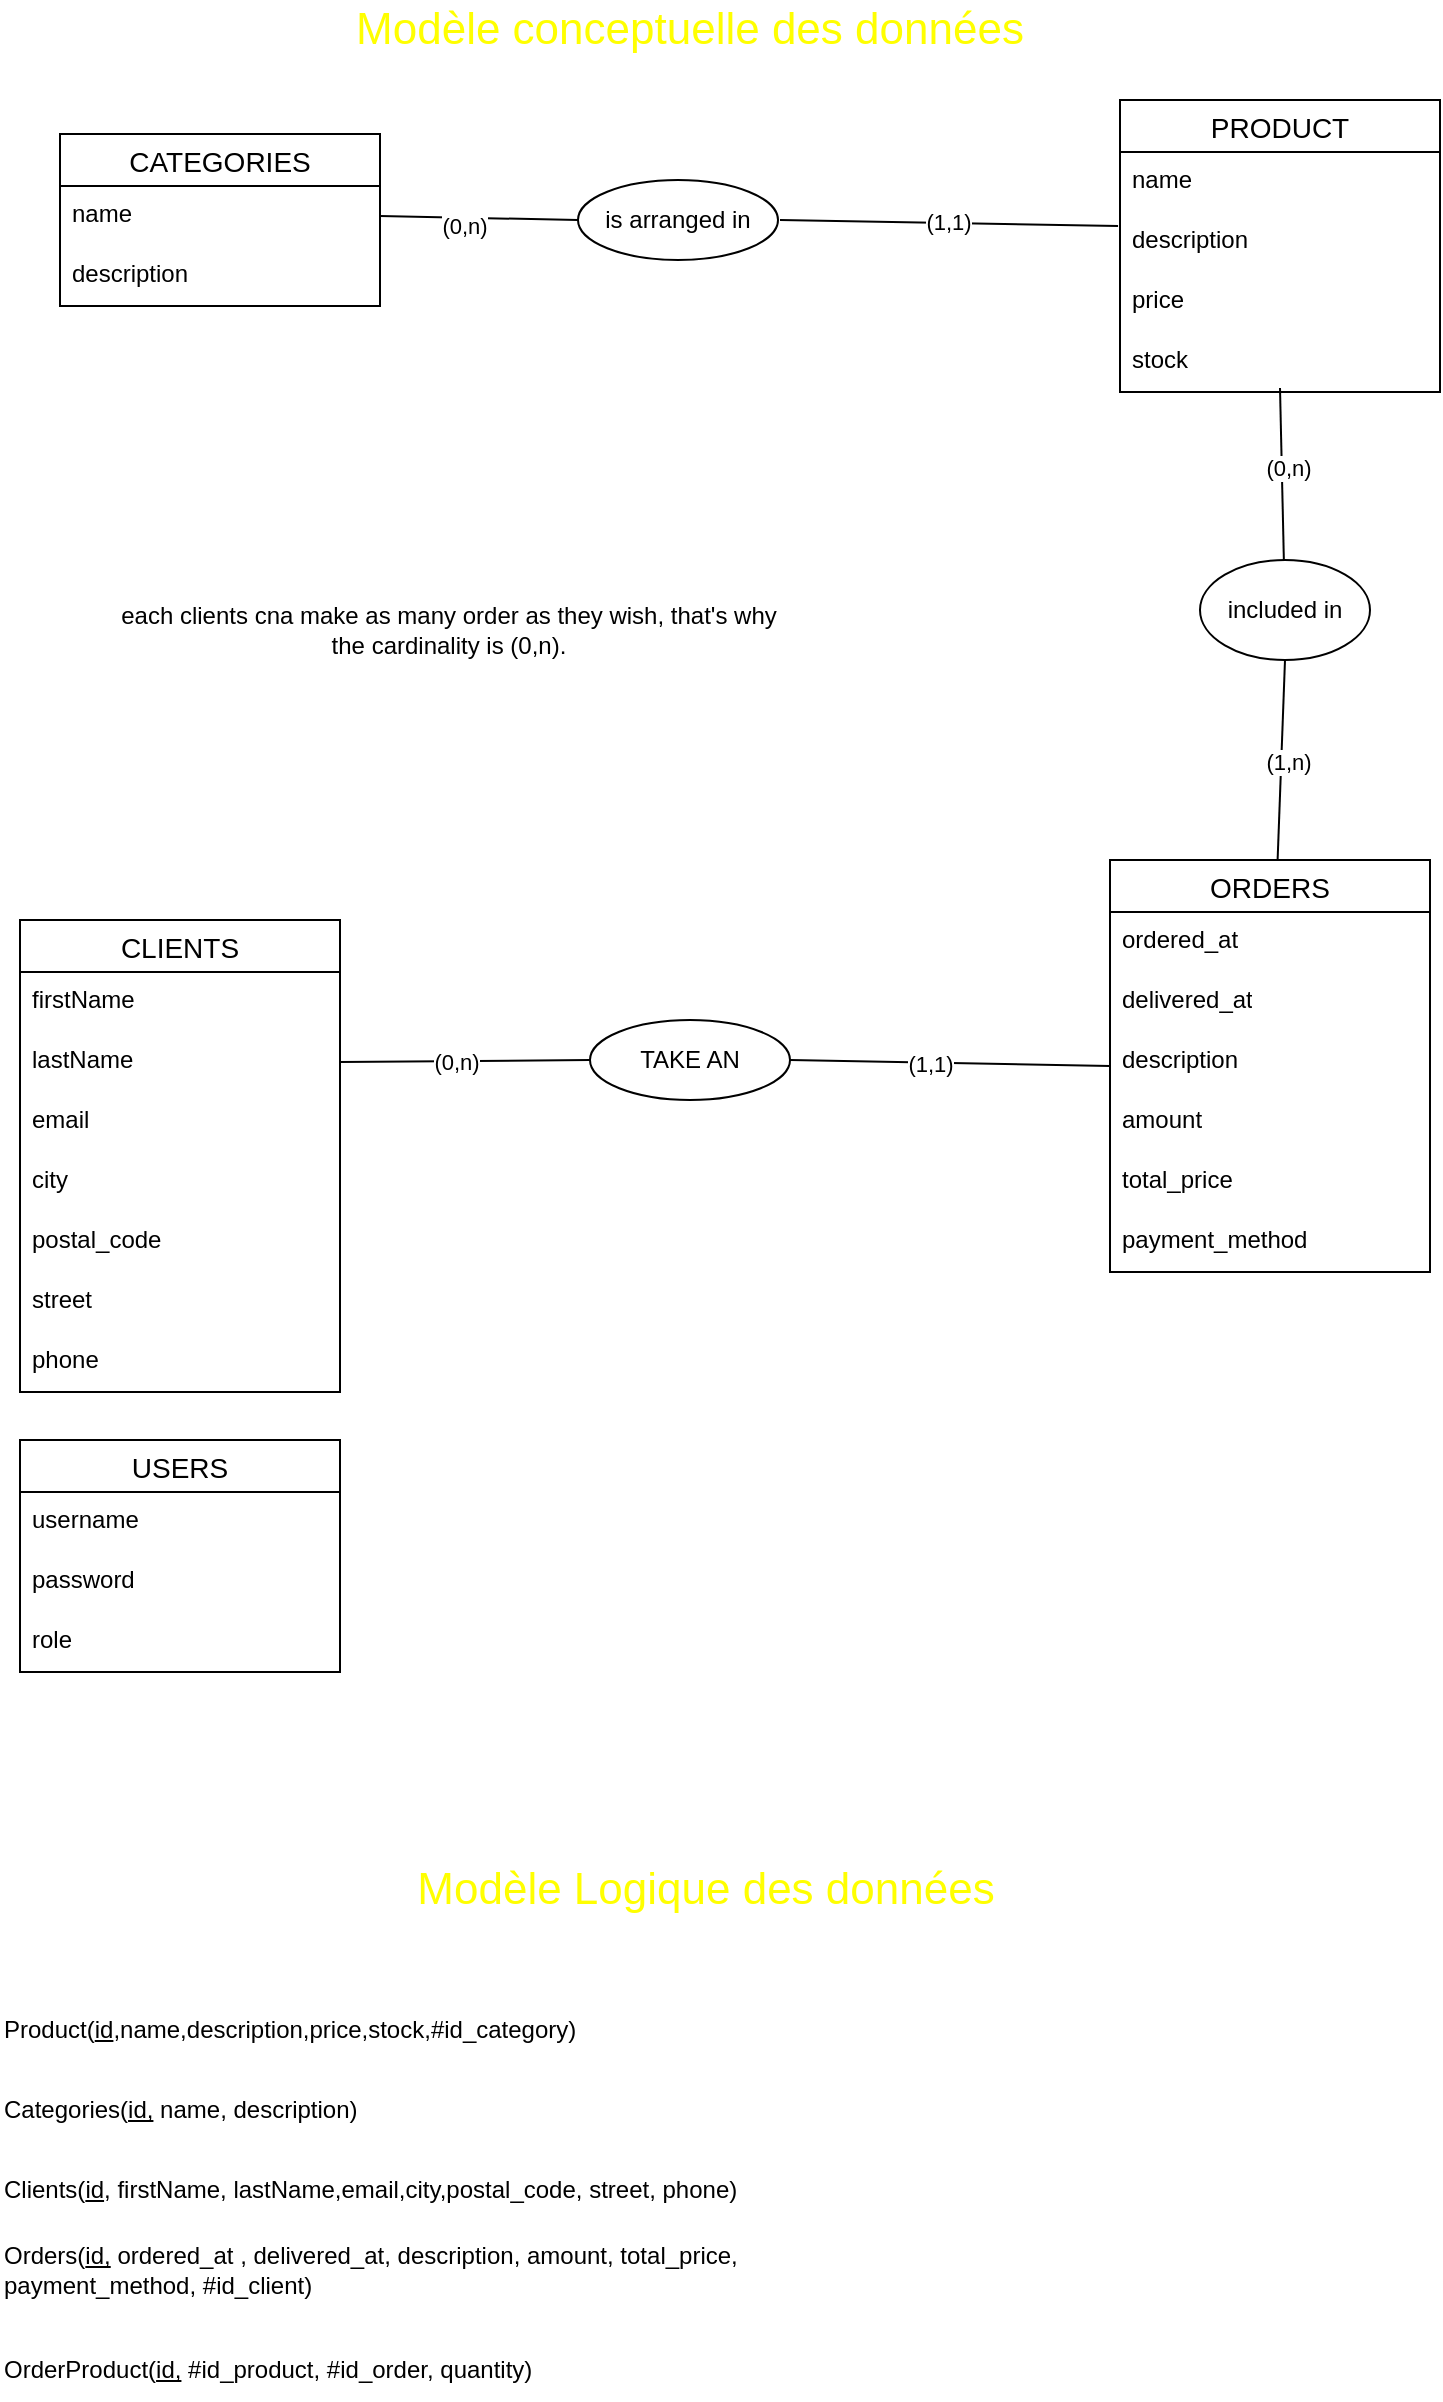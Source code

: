 <mxfile version="21.6.8" type="device">
  <diagram name="Page-1" id="2B-Jpe3UjT_46kJzQNix">
    <mxGraphModel dx="1434" dy="825" grid="1" gridSize="10" guides="1" tooltips="1" connect="1" arrows="1" fold="1" page="1" pageScale="1" pageWidth="850" pageHeight="1100" math="0" shadow="0">
      <root>
        <mxCell id="0" />
        <mxCell id="1" parent="0" />
        <mxCell id="XDgG_iKUbjnNQdk7IvH4-3" value="PRODUCT" style="swimlane;fontStyle=0;childLayout=stackLayout;horizontal=1;startSize=26;horizontalStack=0;resizeParent=1;resizeParentMax=0;resizeLast=0;collapsible=1;marginBottom=0;align=center;fontSize=14;" parent="1" vertex="1">
          <mxGeometry x="640" y="90" width="160" height="146" as="geometry" />
        </mxCell>
        <mxCell id="XDgG_iKUbjnNQdk7IvH4-4" value="name" style="text;strokeColor=none;fillColor=none;spacingLeft=4;spacingRight=4;overflow=hidden;rotatable=0;points=[[0,0.5],[1,0.5]];portConstraint=eastwest;fontSize=12;whiteSpace=wrap;html=1;" parent="XDgG_iKUbjnNQdk7IvH4-3" vertex="1">
          <mxGeometry y="26" width="160" height="30" as="geometry" />
        </mxCell>
        <mxCell id="XDgG_iKUbjnNQdk7IvH4-5" value="description" style="text;strokeColor=none;fillColor=none;spacingLeft=4;spacingRight=4;overflow=hidden;rotatable=0;points=[[0,0.5],[1,0.5]];portConstraint=eastwest;fontSize=12;whiteSpace=wrap;html=1;" parent="XDgG_iKUbjnNQdk7IvH4-3" vertex="1">
          <mxGeometry y="56" width="160" height="30" as="geometry" />
        </mxCell>
        <mxCell id="XDgG_iKUbjnNQdk7IvH4-6" value="price" style="text;strokeColor=none;fillColor=none;spacingLeft=4;spacingRight=4;overflow=hidden;rotatable=0;points=[[0,0.5],[1,0.5]];portConstraint=eastwest;fontSize=12;whiteSpace=wrap;html=1;" parent="XDgG_iKUbjnNQdk7IvH4-3" vertex="1">
          <mxGeometry y="86" width="160" height="30" as="geometry" />
        </mxCell>
        <mxCell id="XDgG_iKUbjnNQdk7IvH4-8" value="stock" style="text;strokeColor=none;fillColor=none;spacingLeft=4;spacingRight=4;overflow=hidden;rotatable=0;points=[[0,0.5],[1,0.5]];portConstraint=eastwest;fontSize=12;whiteSpace=wrap;html=1;" parent="XDgG_iKUbjnNQdk7IvH4-3" vertex="1">
          <mxGeometry y="116" width="160" height="30" as="geometry" />
        </mxCell>
        <mxCell id="XDgG_iKUbjnNQdk7IvH4-7" value="Modèle conceptuelle des données" style="text;html=1;align=center;verticalAlign=middle;whiteSpace=wrap;rounded=0;fontColor=#FFFF00;fontSize=22;" parent="1" vertex="1">
          <mxGeometry x="215" y="40" width="420" height="30" as="geometry" />
        </mxCell>
        <mxCell id="XDgG_iKUbjnNQdk7IvH4-9" value="CATEGORIES" style="swimlane;fontStyle=0;childLayout=stackLayout;horizontal=1;startSize=26;horizontalStack=0;resizeParent=1;resizeParentMax=0;resizeLast=0;collapsible=1;marginBottom=0;align=center;fontSize=14;" parent="1" vertex="1">
          <mxGeometry x="110" y="107" width="160" height="86" as="geometry" />
        </mxCell>
        <mxCell id="XDgG_iKUbjnNQdk7IvH4-10" value="name" style="text;strokeColor=none;fillColor=none;spacingLeft=4;spacingRight=4;overflow=hidden;rotatable=0;points=[[0,0.5],[1,0.5]];portConstraint=eastwest;fontSize=12;whiteSpace=wrap;html=1;" parent="XDgG_iKUbjnNQdk7IvH4-9" vertex="1">
          <mxGeometry y="26" width="160" height="30" as="geometry" />
        </mxCell>
        <mxCell id="XDgG_iKUbjnNQdk7IvH4-11" value="description" style="text;strokeColor=none;fillColor=none;spacingLeft=4;spacingRight=4;overflow=hidden;rotatable=0;points=[[0,0.5],[1,0.5]];portConstraint=eastwest;fontSize=12;whiteSpace=wrap;html=1;" parent="XDgG_iKUbjnNQdk7IvH4-9" vertex="1">
          <mxGeometry y="56" width="160" height="30" as="geometry" />
        </mxCell>
        <mxCell id="XDgG_iKUbjnNQdk7IvH4-21" value="ORDERS" style="swimlane;fontStyle=0;childLayout=stackLayout;horizontal=1;startSize=26;horizontalStack=0;resizeParent=1;resizeParentMax=0;resizeLast=0;collapsible=1;marginBottom=0;align=center;fontSize=14;" parent="1" vertex="1">
          <mxGeometry x="635" y="470" width="160" height="206" as="geometry" />
        </mxCell>
        <mxCell id="SmhLnrtHLIlWDNAVZbgi-7" value="ordered_at" style="text;strokeColor=none;fillColor=none;spacingLeft=4;spacingRight=4;overflow=hidden;rotatable=0;points=[[0,0.5],[1,0.5]];portConstraint=eastwest;fontSize=12;whiteSpace=wrap;html=1;" vertex="1" parent="XDgG_iKUbjnNQdk7IvH4-21">
          <mxGeometry y="26" width="160" height="30" as="geometry" />
        </mxCell>
        <mxCell id="XDgG_iKUbjnNQdk7IvH4-22" value="delivered_at" style="text;strokeColor=none;fillColor=none;spacingLeft=4;spacingRight=4;overflow=hidden;rotatable=0;points=[[0,0.5],[1,0.5]];portConstraint=eastwest;fontSize=12;whiteSpace=wrap;html=1;" parent="XDgG_iKUbjnNQdk7IvH4-21" vertex="1">
          <mxGeometry y="56" width="160" height="30" as="geometry" />
        </mxCell>
        <mxCell id="XDgG_iKUbjnNQdk7IvH4-23" value="description" style="text;strokeColor=none;fillColor=none;spacingLeft=4;spacingRight=4;overflow=hidden;rotatable=0;points=[[0,0.5],[1,0.5]];portConstraint=eastwest;fontSize=12;whiteSpace=wrap;html=1;" parent="XDgG_iKUbjnNQdk7IvH4-21" vertex="1">
          <mxGeometry y="86" width="160" height="30" as="geometry" />
        </mxCell>
        <mxCell id="XDgG_iKUbjnNQdk7IvH4-40" value="amount" style="text;strokeColor=none;fillColor=none;spacingLeft=4;spacingRight=4;overflow=hidden;rotatable=0;points=[[0,0.5],[1,0.5]];portConstraint=eastwest;fontSize=12;whiteSpace=wrap;html=1;" parent="XDgG_iKUbjnNQdk7IvH4-21" vertex="1">
          <mxGeometry y="116" width="160" height="30" as="geometry" />
        </mxCell>
        <mxCell id="SmhLnrtHLIlWDNAVZbgi-11" value="total_price" style="text;strokeColor=none;fillColor=none;spacingLeft=4;spacingRight=4;overflow=hidden;rotatable=0;points=[[0,0.5],[1,0.5]];portConstraint=eastwest;fontSize=12;whiteSpace=wrap;html=1;" vertex="1" parent="XDgG_iKUbjnNQdk7IvH4-21">
          <mxGeometry y="146" width="160" height="30" as="geometry" />
        </mxCell>
        <mxCell id="SmhLnrtHLIlWDNAVZbgi-12" value="payment_method" style="text;strokeColor=none;fillColor=none;spacingLeft=4;spacingRight=4;overflow=hidden;rotatable=0;points=[[0,0.5],[1,0.5]];portConstraint=eastwest;fontSize=12;whiteSpace=wrap;html=1;" vertex="1" parent="XDgG_iKUbjnNQdk7IvH4-21">
          <mxGeometry y="176" width="160" height="30" as="geometry" />
        </mxCell>
        <mxCell id="XDgG_iKUbjnNQdk7IvH4-24" value="TAKE AN" style="ellipse;whiteSpace=wrap;html=1;align=center;fontStyle=0;" parent="1" vertex="1">
          <mxGeometry x="375" y="550" width="100" height="40" as="geometry" />
        </mxCell>
        <mxCell id="XDgG_iKUbjnNQdk7IvH4-25" value="" style="endArrow=none;html=1;rounded=0;entryX=0;entryY=0.5;entryDx=0;entryDy=0;exitX=1;exitY=0.5;exitDx=0;exitDy=0;" parent="1" source="XDgG_iKUbjnNQdk7IvH4-29" target="XDgG_iKUbjnNQdk7IvH4-24" edge="1">
          <mxGeometry relative="1" as="geometry">
            <mxPoint x="220" y="449" as="sourcePoint" />
            <mxPoint x="345" y="350" as="targetPoint" />
          </mxGeometry>
        </mxCell>
        <mxCell id="XDgG_iKUbjnNQdk7IvH4-50" value="(0,n)" style="edgeLabel;html=1;align=center;verticalAlign=middle;resizable=0;points=[];" parent="XDgG_iKUbjnNQdk7IvH4-25" vertex="1" connectable="0">
          <mxGeometry x="-0.081" relative="1" as="geometry">
            <mxPoint as="offset" />
          </mxGeometry>
        </mxCell>
        <mxCell id="XDgG_iKUbjnNQdk7IvH4-26" value="" style="endArrow=none;html=1;rounded=0;exitX=1;exitY=0.5;exitDx=0;exitDy=0;entryX=0;entryY=0.5;entryDx=0;entryDy=0;" parent="1" source="XDgG_iKUbjnNQdk7IvH4-24" target="XDgG_iKUbjnNQdk7IvH4-21" edge="1">
          <mxGeometry relative="1" as="geometry">
            <mxPoint x="395" y="220" as="sourcePoint" />
            <mxPoint x="555" y="220" as="targetPoint" />
          </mxGeometry>
        </mxCell>
        <mxCell id="XDgG_iKUbjnNQdk7IvH4-52" value="(1,1)" style="edgeLabel;html=1;align=center;verticalAlign=middle;resizable=0;points=[];" parent="XDgG_iKUbjnNQdk7IvH4-26" vertex="1" connectable="0">
          <mxGeometry x="-0.126" relative="1" as="geometry">
            <mxPoint as="offset" />
          </mxGeometry>
        </mxCell>
        <mxCell id="XDgG_iKUbjnNQdk7IvH4-27" value="CLIENTS" style="swimlane;fontStyle=0;childLayout=stackLayout;horizontal=1;startSize=26;horizontalStack=0;resizeParent=1;resizeParentMax=0;resizeLast=0;collapsible=1;marginBottom=0;align=center;fontSize=14;" parent="1" vertex="1">
          <mxGeometry x="90" y="500" width="160" height="236" as="geometry" />
        </mxCell>
        <mxCell id="XDgG_iKUbjnNQdk7IvH4-28" value="firstName&lt;span style=&quot;white-space: pre;&quot;&gt;&#x9;&lt;/span&gt;" style="text;strokeColor=none;fillColor=none;spacingLeft=4;spacingRight=4;overflow=hidden;rotatable=0;points=[[0,0.5],[1,0.5]];portConstraint=eastwest;fontSize=12;whiteSpace=wrap;html=1;" parent="XDgG_iKUbjnNQdk7IvH4-27" vertex="1">
          <mxGeometry y="26" width="160" height="30" as="geometry" />
        </mxCell>
        <mxCell id="XDgG_iKUbjnNQdk7IvH4-29" value="lastName" style="text;strokeColor=none;fillColor=none;spacingLeft=4;spacingRight=4;overflow=hidden;rotatable=0;points=[[0,0.5],[1,0.5]];portConstraint=eastwest;fontSize=12;whiteSpace=wrap;html=1;" parent="XDgG_iKUbjnNQdk7IvH4-27" vertex="1">
          <mxGeometry y="56" width="160" height="30" as="geometry" />
        </mxCell>
        <mxCell id="XDgG_iKUbjnNQdk7IvH4-30" value="email" style="text;strokeColor=none;fillColor=none;spacingLeft=4;spacingRight=4;overflow=hidden;rotatable=0;points=[[0,0.5],[1,0.5]];portConstraint=eastwest;fontSize=12;whiteSpace=wrap;html=1;" parent="XDgG_iKUbjnNQdk7IvH4-27" vertex="1">
          <mxGeometry y="86" width="160" height="30" as="geometry" />
        </mxCell>
        <mxCell id="XDgG_iKUbjnNQdk7IvH4-31" value="city" style="text;strokeColor=none;fillColor=none;spacingLeft=4;spacingRight=4;overflow=hidden;rotatable=0;points=[[0,0.5],[1,0.5]];portConstraint=eastwest;fontSize=12;whiteSpace=wrap;html=1;" parent="XDgG_iKUbjnNQdk7IvH4-27" vertex="1">
          <mxGeometry y="116" width="160" height="30" as="geometry" />
        </mxCell>
        <mxCell id="XDgG_iKUbjnNQdk7IvH4-37" value="postal_code" style="text;strokeColor=none;fillColor=none;spacingLeft=4;spacingRight=4;overflow=hidden;rotatable=0;points=[[0,0.5],[1,0.5]];portConstraint=eastwest;fontSize=12;whiteSpace=wrap;html=1;" parent="XDgG_iKUbjnNQdk7IvH4-27" vertex="1">
          <mxGeometry y="146" width="160" height="30" as="geometry" />
        </mxCell>
        <mxCell id="XDgG_iKUbjnNQdk7IvH4-38" value="street" style="text;strokeColor=none;fillColor=none;spacingLeft=4;spacingRight=4;overflow=hidden;rotatable=0;points=[[0,0.5],[1,0.5]];portConstraint=eastwest;fontSize=12;whiteSpace=wrap;html=1;" parent="XDgG_iKUbjnNQdk7IvH4-27" vertex="1">
          <mxGeometry y="176" width="160" height="30" as="geometry" />
        </mxCell>
        <mxCell id="XDgG_iKUbjnNQdk7IvH4-39" value="phone" style="text;strokeColor=none;fillColor=none;spacingLeft=4;spacingRight=4;overflow=hidden;rotatable=0;points=[[0,0.5],[1,0.5]];portConstraint=eastwest;fontSize=12;whiteSpace=wrap;html=1;" parent="XDgG_iKUbjnNQdk7IvH4-27" vertex="1">
          <mxGeometry y="206" width="160" height="30" as="geometry" />
        </mxCell>
        <mxCell id="XDgG_iKUbjnNQdk7IvH4-33" value="USERS" style="swimlane;fontStyle=0;childLayout=stackLayout;horizontal=1;startSize=26;horizontalStack=0;resizeParent=1;resizeParentMax=0;resizeLast=0;collapsible=1;marginBottom=0;align=center;fontSize=14;" parent="1" vertex="1">
          <mxGeometry x="90" y="760" width="160" height="116" as="geometry" />
        </mxCell>
        <mxCell id="XDgG_iKUbjnNQdk7IvH4-34" value="username" style="text;strokeColor=none;fillColor=none;spacingLeft=4;spacingRight=4;overflow=hidden;rotatable=0;points=[[0,0.5],[1,0.5]];portConstraint=eastwest;fontSize=12;whiteSpace=wrap;html=1;" parent="XDgG_iKUbjnNQdk7IvH4-33" vertex="1">
          <mxGeometry y="26" width="160" height="30" as="geometry" />
        </mxCell>
        <mxCell id="XDgG_iKUbjnNQdk7IvH4-35" value="password" style="text;strokeColor=none;fillColor=none;spacingLeft=4;spacingRight=4;overflow=hidden;rotatable=0;points=[[0,0.5],[1,0.5]];portConstraint=eastwest;fontSize=12;whiteSpace=wrap;html=1;" parent="XDgG_iKUbjnNQdk7IvH4-33" vertex="1">
          <mxGeometry y="56" width="160" height="30" as="geometry" />
        </mxCell>
        <mxCell id="XDgG_iKUbjnNQdk7IvH4-36" value="role" style="text;strokeColor=none;fillColor=none;spacingLeft=4;spacingRight=4;overflow=hidden;rotatable=0;points=[[0,0.5],[1,0.5]];portConstraint=eastwest;fontSize=12;whiteSpace=wrap;html=1;" parent="XDgG_iKUbjnNQdk7IvH4-33" vertex="1">
          <mxGeometry y="86" width="160" height="30" as="geometry" />
        </mxCell>
        <mxCell id="XDgG_iKUbjnNQdk7IvH4-43" style="edgeStyle=orthogonalEdgeStyle;rounded=0;orthogonalLoop=1;jettySize=auto;html=1;exitX=1;exitY=0.5;exitDx=0;exitDy=0;" parent="XDgG_iKUbjnNQdk7IvH4-33" source="XDgG_iKUbjnNQdk7IvH4-34" target="XDgG_iKUbjnNQdk7IvH4-34" edge="1">
          <mxGeometry relative="1" as="geometry" />
        </mxCell>
        <mxCell id="XDgG_iKUbjnNQdk7IvH4-44" value="Modèle Logique des données" style="text;html=1;align=center;verticalAlign=middle;whiteSpace=wrap;rounded=0;fontColor=#FFFF00;fontSize=22;" parent="1" vertex="1">
          <mxGeometry x="222.5" y="970" width="420" height="30" as="geometry" />
        </mxCell>
        <mxCell id="XDgG_iKUbjnNQdk7IvH4-45" value="Product(&lt;u&gt;id&lt;/u&gt;,name,description,price,stock,#id_category)" style="text;html=1;strokeColor=none;fillColor=none;align=left;verticalAlign=middle;whiteSpace=wrap;rounded=0;" parent="1" vertex="1">
          <mxGeometry x="80" y="1040" width="380" height="30" as="geometry" />
        </mxCell>
        <mxCell id="XDgG_iKUbjnNQdk7IvH4-46" value="Categories(&lt;u&gt;id,&lt;/u&gt;&amp;nbsp;name, description)" style="text;html=1;strokeColor=none;fillColor=none;align=left;verticalAlign=middle;whiteSpace=wrap;rounded=0;" parent="1" vertex="1">
          <mxGeometry x="80" y="1080" width="380" height="30" as="geometry" />
        </mxCell>
        <mxCell id="XDgG_iKUbjnNQdk7IvH4-53" value="Clients(&lt;u&gt;id&lt;/u&gt;, firstName, lastName,email,city,postal_code, street, phone)" style="text;html=1;strokeColor=none;fillColor=none;align=left;verticalAlign=middle;whiteSpace=wrap;rounded=0;" parent="1" vertex="1">
          <mxGeometry x="80" y="1120" width="380" height="30" as="geometry" />
        </mxCell>
        <mxCell id="XDgG_iKUbjnNQdk7IvH4-54" value="Orders(&lt;u&gt;id,&lt;/u&gt;&amp;nbsp;ordered_at , delivered_at, description, amount, total_price, payment_method, #id_client)" style="text;html=1;strokeColor=none;fillColor=none;align=left;verticalAlign=middle;whiteSpace=wrap;rounded=0;" parent="1" vertex="1">
          <mxGeometry x="80" y="1160" width="380" height="30" as="geometry" />
        </mxCell>
        <mxCell id="WW1Dg0dIgW-2M7jbhiD4-1" value="each clients cna make as many order as they wish, that&#39;s why the cardinality is (0,n)." style="text;html=1;strokeColor=none;fillColor=none;align=center;verticalAlign=middle;whiteSpace=wrap;rounded=0;" parent="1" vertex="1">
          <mxGeometry x="131.5" y="340" width="345" height="30" as="geometry" />
        </mxCell>
        <mxCell id="LPR_1rXsp5Z2XqdbdyPt-1" value="is arranged in" style="ellipse;whiteSpace=wrap;html=1;align=center;fontStyle=0;rotation=0;" parent="1" vertex="1">
          <mxGeometry x="369" y="130" width="100" height="40" as="geometry" />
        </mxCell>
        <mxCell id="LPR_1rXsp5Z2XqdbdyPt-2" value="" style="endArrow=none;html=1;rounded=0;entryX=-0.006;entryY=0.233;entryDx=0;entryDy=0;entryPerimeter=0;" parent="1" target="XDgG_iKUbjnNQdk7IvH4-5" edge="1">
          <mxGeometry width="50" height="50" relative="1" as="geometry">
            <mxPoint x="470" y="150" as="sourcePoint" />
            <mxPoint x="620" y="400" as="targetPoint" />
          </mxGeometry>
        </mxCell>
        <mxCell id="LPR_1rXsp5Z2XqdbdyPt-3" value="(1,1)" style="edgeLabel;html=1;align=center;verticalAlign=middle;resizable=0;points=[];" parent="LPR_1rXsp5Z2XqdbdyPt-2" vertex="1" connectable="0">
          <mxGeometry x="-0.01" y="1" relative="1" as="geometry">
            <mxPoint as="offset" />
          </mxGeometry>
        </mxCell>
        <mxCell id="LPR_1rXsp5Z2XqdbdyPt-4" value="" style="endArrow=none;html=1;rounded=0;exitX=1;exitY=0.5;exitDx=0;exitDy=0;entryX=0;entryY=0.5;entryDx=0;entryDy=0;" parent="1" source="XDgG_iKUbjnNQdk7IvH4-10" target="LPR_1rXsp5Z2XqdbdyPt-1" edge="1">
          <mxGeometry width="50" height="50" relative="1" as="geometry">
            <mxPoint x="570" y="450" as="sourcePoint" />
            <mxPoint x="620" y="400" as="targetPoint" />
          </mxGeometry>
        </mxCell>
        <mxCell id="LPR_1rXsp5Z2XqdbdyPt-6" value="(0,n)" style="edgeLabel;html=1;align=center;verticalAlign=middle;resizable=0;points=[];" parent="LPR_1rXsp5Z2XqdbdyPt-4" vertex="1" connectable="0">
          <mxGeometry x="-0.166" y="-4" relative="1" as="geometry">
            <mxPoint as="offset" />
          </mxGeometry>
        </mxCell>
        <mxCell id="W3EkMgpPSFy1lsNHJxOH-1" value="included in" style="ellipse;whiteSpace=wrap;html=1;" parent="1" vertex="1">
          <mxGeometry x="680" y="320" width="85" height="50" as="geometry" />
        </mxCell>
        <mxCell id="W3EkMgpPSFy1lsNHJxOH-2" value="" style="endArrow=none;html=1;rounded=0;entryX=0.5;entryY=1;entryDx=0;entryDy=0;" parent="1" source="XDgG_iKUbjnNQdk7IvH4-21" target="W3EkMgpPSFy1lsNHJxOH-1" edge="1">
          <mxGeometry width="50" height="50" relative="1" as="geometry">
            <mxPoint x="400" y="450" as="sourcePoint" />
            <mxPoint x="450" y="400" as="targetPoint" />
          </mxGeometry>
        </mxCell>
        <mxCell id="W3EkMgpPSFy1lsNHJxOH-4" value="(1,n)" style="edgeLabel;html=1;align=center;verticalAlign=middle;resizable=0;points=[];" parent="W3EkMgpPSFy1lsNHJxOH-2" vertex="1" connectable="0">
          <mxGeometry x="-0.009" y="-3" relative="1" as="geometry">
            <mxPoint as="offset" />
          </mxGeometry>
        </mxCell>
        <mxCell id="W3EkMgpPSFy1lsNHJxOH-3" value="" style="endArrow=none;html=1;rounded=0;exitX=0.5;exitY=0.933;exitDx=0;exitDy=0;exitPerimeter=0;" parent="1" source="XDgG_iKUbjnNQdk7IvH4-8" target="W3EkMgpPSFy1lsNHJxOH-1" edge="1">
          <mxGeometry width="50" height="50" relative="1" as="geometry">
            <mxPoint x="400" y="450" as="sourcePoint" />
            <mxPoint x="450" y="400" as="targetPoint" />
          </mxGeometry>
        </mxCell>
        <mxCell id="W3EkMgpPSFy1lsNHJxOH-5" value="(0,n)" style="edgeLabel;html=1;align=center;verticalAlign=middle;resizable=0;points=[];" parent="W3EkMgpPSFy1lsNHJxOH-3" vertex="1" connectable="0">
          <mxGeometry x="-0.068" y="3" relative="1" as="geometry">
            <mxPoint as="offset" />
          </mxGeometry>
        </mxCell>
        <mxCell id="PHDKDr0lfnE3lw67zl3I-3" value="OrderProduct(&lt;u&gt;id,&lt;/u&gt;&amp;nbsp;#id_product, #id_order, quantity)" style="text;html=1;strokeColor=none;fillColor=none;align=left;verticalAlign=middle;whiteSpace=wrap;rounded=0;" parent="1" vertex="1">
          <mxGeometry x="80" y="1210" width="380" height="30" as="geometry" />
        </mxCell>
      </root>
    </mxGraphModel>
  </diagram>
</mxfile>
